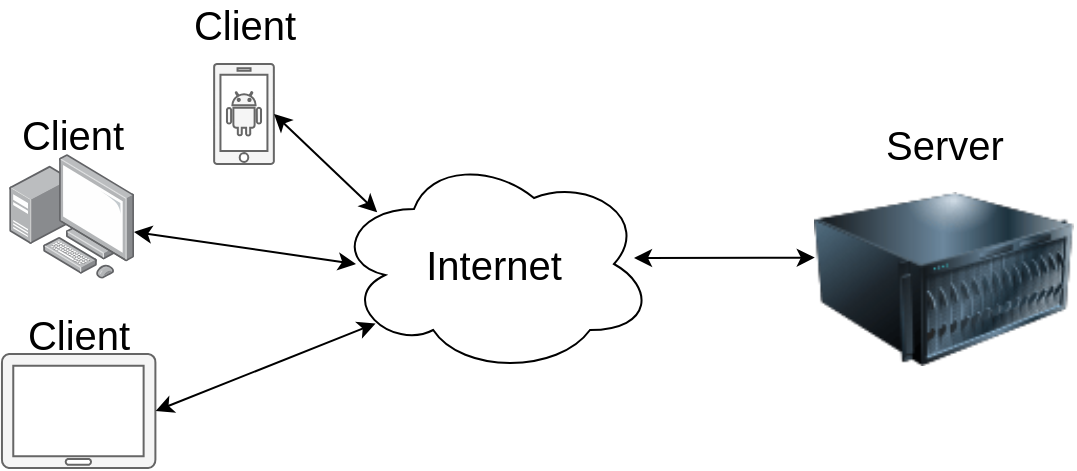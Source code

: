 <mxfile version="14.6.13" type="device"><diagram id="KuX-xCCg0ou0gP7O3Byr" name="Page-1"><mxGraphModel dx="853" dy="493" grid="1" gridSize="10" guides="1" tooltips="1" connect="1" arrows="1" fold="1" page="1" pageScale="1" pageWidth="850" pageHeight="1100" math="0" shadow="0"><root><mxCell id="0"/><mxCell id="1" parent="0"/><mxCell id="OW_qzU3vBD-sFTUKJzQy-1" value="" style="aspect=fixed;pointerEvents=1;shadow=0;dashed=0;html=1;strokeColor=#666666;labelPosition=center;verticalLabelPosition=bottom;verticalAlign=top;align=center;fillColor=#f5f5f5;shape=mxgraph.mscae.enterprise.android_phone;fontColor=#333333;" vertex="1" parent="1"><mxGeometry x="240" y="125" width="30" height="50" as="geometry"/></mxCell><mxCell id="OW_qzU3vBD-sFTUKJzQy-2" value="" style="points=[];aspect=fixed;html=1;align=center;shadow=0;dashed=0;image;image=img/lib/allied_telesis/computer_and_terminals/Personal_Computer_with_Server.svg;" vertex="1" parent="1"><mxGeometry x="137.6" y="170" width="62.4" height="62.4" as="geometry"/></mxCell><mxCell id="OW_qzU3vBD-sFTUKJzQy-3" value="" style="aspect=fixed;pointerEvents=1;shadow=0;dashed=0;html=1;strokeColor=#666666;labelPosition=center;verticalLabelPosition=bottom;verticalAlign=top;align=center;fillColor=#f5f5f5;shape=mxgraph.azure.tablet;fontColor=#333333;" vertex="1" parent="1"><mxGeometry x="133.8" y="270" width="77.03" height="57" as="geometry"/></mxCell><mxCell id="OW_qzU3vBD-sFTUKJzQy-4" value="&lt;font style=&quot;font-size: 20px&quot;&gt;Internet&lt;/font&gt;" style="ellipse;shape=cloud;whiteSpace=wrap;html=1;" vertex="1" parent="1"><mxGeometry x="300" y="170" width="160" height="110" as="geometry"/></mxCell><mxCell id="OW_qzU3vBD-sFTUKJzQy-5" value="" style="image;html=1;image=img/lib/clip_art/computers/Server_128x128.png" vertex="1" parent="1"><mxGeometry x="540" y="175" width="130" height="115" as="geometry"/></mxCell><mxCell id="OW_qzU3vBD-sFTUKJzQy-10" value="" style="endArrow=classic;startArrow=classic;html=1;exitX=1;exitY=0.5;exitDx=0;exitDy=0;exitPerimeter=0;entryX=0.135;entryY=0.265;entryDx=0;entryDy=0;entryPerimeter=0;" edge="1" parent="1" source="OW_qzU3vBD-sFTUKJzQy-1" target="OW_qzU3vBD-sFTUKJzQy-4"><mxGeometry width="50" height="50" relative="1" as="geometry"><mxPoint x="300" y="240" as="sourcePoint"/><mxPoint x="350" y="190" as="targetPoint"/></mxGeometry></mxCell><mxCell id="OW_qzU3vBD-sFTUKJzQy-11" value="" style="endArrow=classic;startArrow=classic;html=1;" edge="1" parent="1"><mxGeometry width="50" height="50" relative="1" as="geometry"><mxPoint x="200" y="209" as="sourcePoint"/><mxPoint x="311" y="225" as="targetPoint"/></mxGeometry></mxCell><mxCell id="OW_qzU3vBD-sFTUKJzQy-12" value="" style="endArrow=classic;startArrow=classic;html=1;entryX=0.13;entryY=0.77;entryDx=0;entryDy=0;entryPerimeter=0;exitX=1;exitY=0.5;exitDx=0;exitDy=0;exitPerimeter=0;" edge="1" parent="1" source="OW_qzU3vBD-sFTUKJzQy-3" target="OW_qzU3vBD-sFTUKJzQy-4"><mxGeometry width="50" height="50" relative="1" as="geometry"><mxPoint x="210" y="219" as="sourcePoint"/><mxPoint x="321.2" y="224" as="targetPoint"/></mxGeometry></mxCell><mxCell id="OW_qzU3vBD-sFTUKJzQy-13" value="" style="endArrow=classic;startArrow=classic;html=1;entryX=0.003;entryY=0.407;entryDx=0;entryDy=0;entryPerimeter=0;" edge="1" parent="1" target="OW_qzU3vBD-sFTUKJzQy-5"><mxGeometry width="50" height="50" relative="1" as="geometry"><mxPoint x="450" y="222" as="sourcePoint"/><mxPoint x="321" y="235" as="targetPoint"/></mxGeometry></mxCell><mxCell id="OW_qzU3vBD-sFTUKJzQy-15" value="&lt;font style=&quot;font-size: 20px&quot;&gt;Client&lt;/font&gt;" style="text;html=1;align=center;verticalAlign=middle;resizable=0;points=[];autosize=1;strokeColor=none;" vertex="1" parent="1"><mxGeometry x="220" y="95" width="70" height="20" as="geometry"/></mxCell><mxCell id="OW_qzU3vBD-sFTUKJzQy-17" value="&lt;font style=&quot;font-size: 20px&quot;&gt;Client&lt;/font&gt;" style="text;html=1;align=center;verticalAlign=middle;resizable=0;points=[];autosize=1;strokeColor=none;" vertex="1" parent="1"><mxGeometry x="133.8" y="150" width="70" height="20" as="geometry"/></mxCell><mxCell id="OW_qzU3vBD-sFTUKJzQy-18" value="&lt;font style=&quot;font-size: 20px&quot;&gt;Client&lt;/font&gt;" style="text;html=1;align=center;verticalAlign=middle;resizable=0;points=[];autosize=1;strokeColor=none;" vertex="1" parent="1"><mxGeometry x="137.32" y="250" width="70" height="20" as="geometry"/></mxCell><mxCell id="OW_qzU3vBD-sFTUKJzQy-19" value="&lt;font style=&quot;font-size: 20px&quot;&gt;Server&lt;/font&gt;" style="text;html=1;align=center;verticalAlign=middle;resizable=0;points=[];autosize=1;strokeColor=none;" vertex="1" parent="1"><mxGeometry x="570" y="155" width="70" height="20" as="geometry"/></mxCell></root></mxGraphModel></diagram></mxfile>